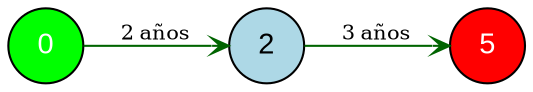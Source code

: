 digraph PlanOptimo {
    rankdir=LR;
    node [shape=circle, style=filled, fillcolor=lightblue, fontname=Arial];
    edge [color=darkgreen, arrowhead=vee, arrowsize=0.8];

    "0" [fillcolor=green, fontcolor=white];
    "2";
    "5" [fillcolor=red, fontcolor=white];

    "0" -> "2" [label="2 años", fontsize=10];
    "2" -> "5" [label="3 años", fontsize=10];
}
